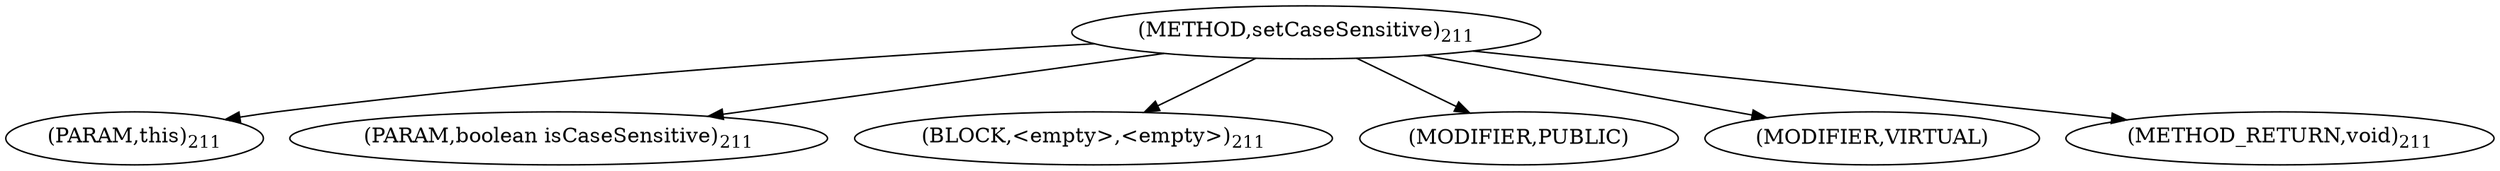 digraph "setCaseSensitive" {  
"358" [label = <(METHOD,setCaseSensitive)<SUB>211</SUB>> ]
"359" [label = <(PARAM,this)<SUB>211</SUB>> ]
"360" [label = <(PARAM,boolean isCaseSensitive)<SUB>211</SUB>> ]
"361" [label = <(BLOCK,&lt;empty&gt;,&lt;empty&gt;)<SUB>211</SUB>> ]
"362" [label = <(MODIFIER,PUBLIC)> ]
"363" [label = <(MODIFIER,VIRTUAL)> ]
"364" [label = <(METHOD_RETURN,void)<SUB>211</SUB>> ]
  "358" -> "359" 
  "358" -> "360" 
  "358" -> "361" 
  "358" -> "362" 
  "358" -> "363" 
  "358" -> "364" 
}
